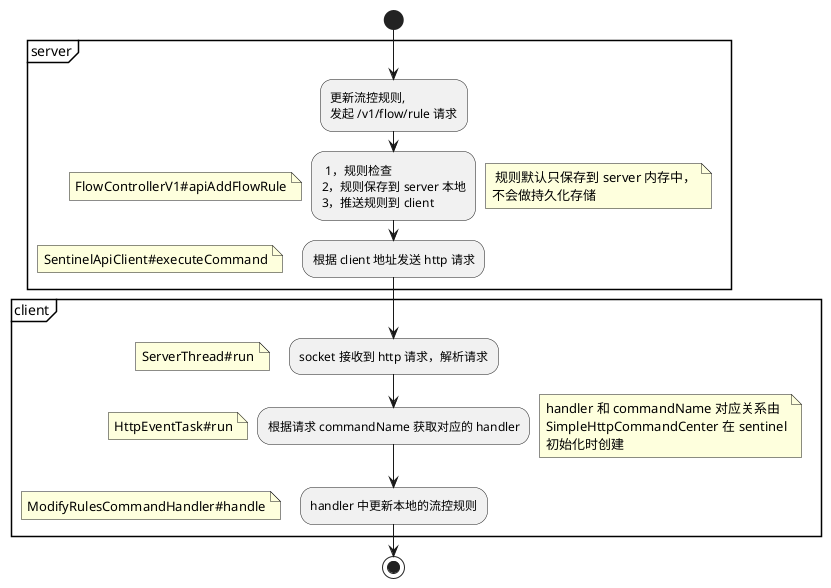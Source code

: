 @startuml
start

group server
:更新流控规则,
发起 /v1/flow/rule 请求;

: 1，规则检查
2，规则保存到 server 本地
3，推送规则到 client;
floating note left: FlowControllerV1#apiAddFlowRule
note right
 规则默认只保存到 server 内存中，
不会做持久化存储
end note

:根据 client 地址发送 http 请求;
floating note left: SentinelApiClient#executeCommand
end group

group client
:socket 接收到 http 请求，解析请求;
floating note left: ServerThread#run

:根据请求 commandName 获取对应的 handler;
floating note left: HttpEventTask#run
note right
handler 和 commandName 对应关系由
SimpleHttpCommandCenter 在 sentinel
初始化时创建
end note

:handler 中更新本地的流控规则;
floating note left: ModifyRulesCommandHandler#handle
end group

stop
@enduml